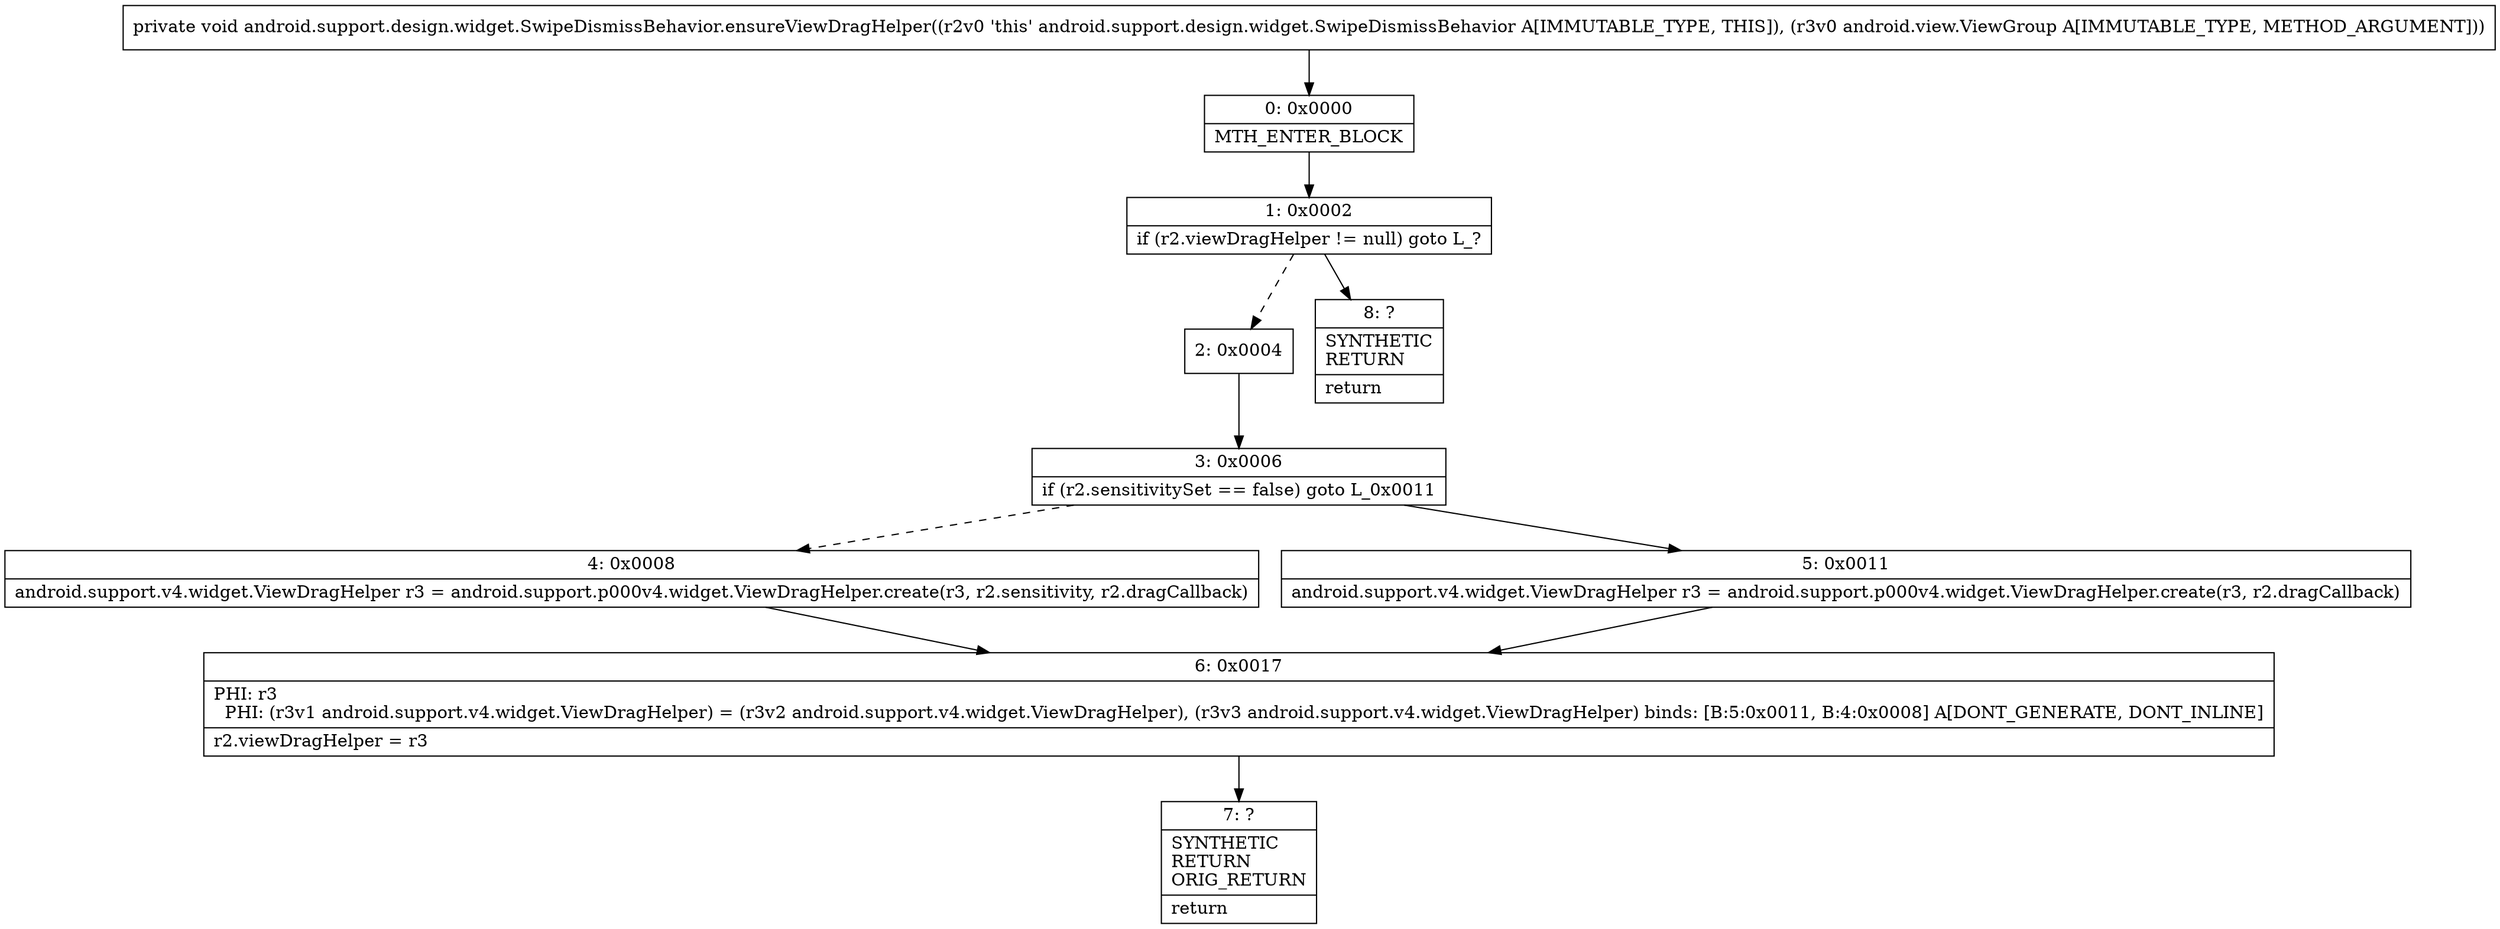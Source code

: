 digraph "CFG forandroid.support.design.widget.SwipeDismissBehavior.ensureViewDragHelper(Landroid\/view\/ViewGroup;)V" {
Node_0 [shape=record,label="{0\:\ 0x0000|MTH_ENTER_BLOCK\l}"];
Node_1 [shape=record,label="{1\:\ 0x0002|if (r2.viewDragHelper != null) goto L_?\l}"];
Node_2 [shape=record,label="{2\:\ 0x0004}"];
Node_3 [shape=record,label="{3\:\ 0x0006|if (r2.sensitivitySet == false) goto L_0x0011\l}"];
Node_4 [shape=record,label="{4\:\ 0x0008|android.support.v4.widget.ViewDragHelper r3 = android.support.p000v4.widget.ViewDragHelper.create(r3, r2.sensitivity, r2.dragCallback)\l}"];
Node_5 [shape=record,label="{5\:\ 0x0011|android.support.v4.widget.ViewDragHelper r3 = android.support.p000v4.widget.ViewDragHelper.create(r3, r2.dragCallback)\l}"];
Node_6 [shape=record,label="{6\:\ 0x0017|PHI: r3 \l  PHI: (r3v1 android.support.v4.widget.ViewDragHelper) = (r3v2 android.support.v4.widget.ViewDragHelper), (r3v3 android.support.v4.widget.ViewDragHelper) binds: [B:5:0x0011, B:4:0x0008] A[DONT_GENERATE, DONT_INLINE]\l|r2.viewDragHelper = r3\l}"];
Node_7 [shape=record,label="{7\:\ ?|SYNTHETIC\lRETURN\lORIG_RETURN\l|return\l}"];
Node_8 [shape=record,label="{8\:\ ?|SYNTHETIC\lRETURN\l|return\l}"];
MethodNode[shape=record,label="{private void android.support.design.widget.SwipeDismissBehavior.ensureViewDragHelper((r2v0 'this' android.support.design.widget.SwipeDismissBehavior A[IMMUTABLE_TYPE, THIS]), (r3v0 android.view.ViewGroup A[IMMUTABLE_TYPE, METHOD_ARGUMENT])) }"];
MethodNode -> Node_0;
Node_0 -> Node_1;
Node_1 -> Node_2[style=dashed];
Node_1 -> Node_8;
Node_2 -> Node_3;
Node_3 -> Node_4[style=dashed];
Node_3 -> Node_5;
Node_4 -> Node_6;
Node_5 -> Node_6;
Node_6 -> Node_7;
}

